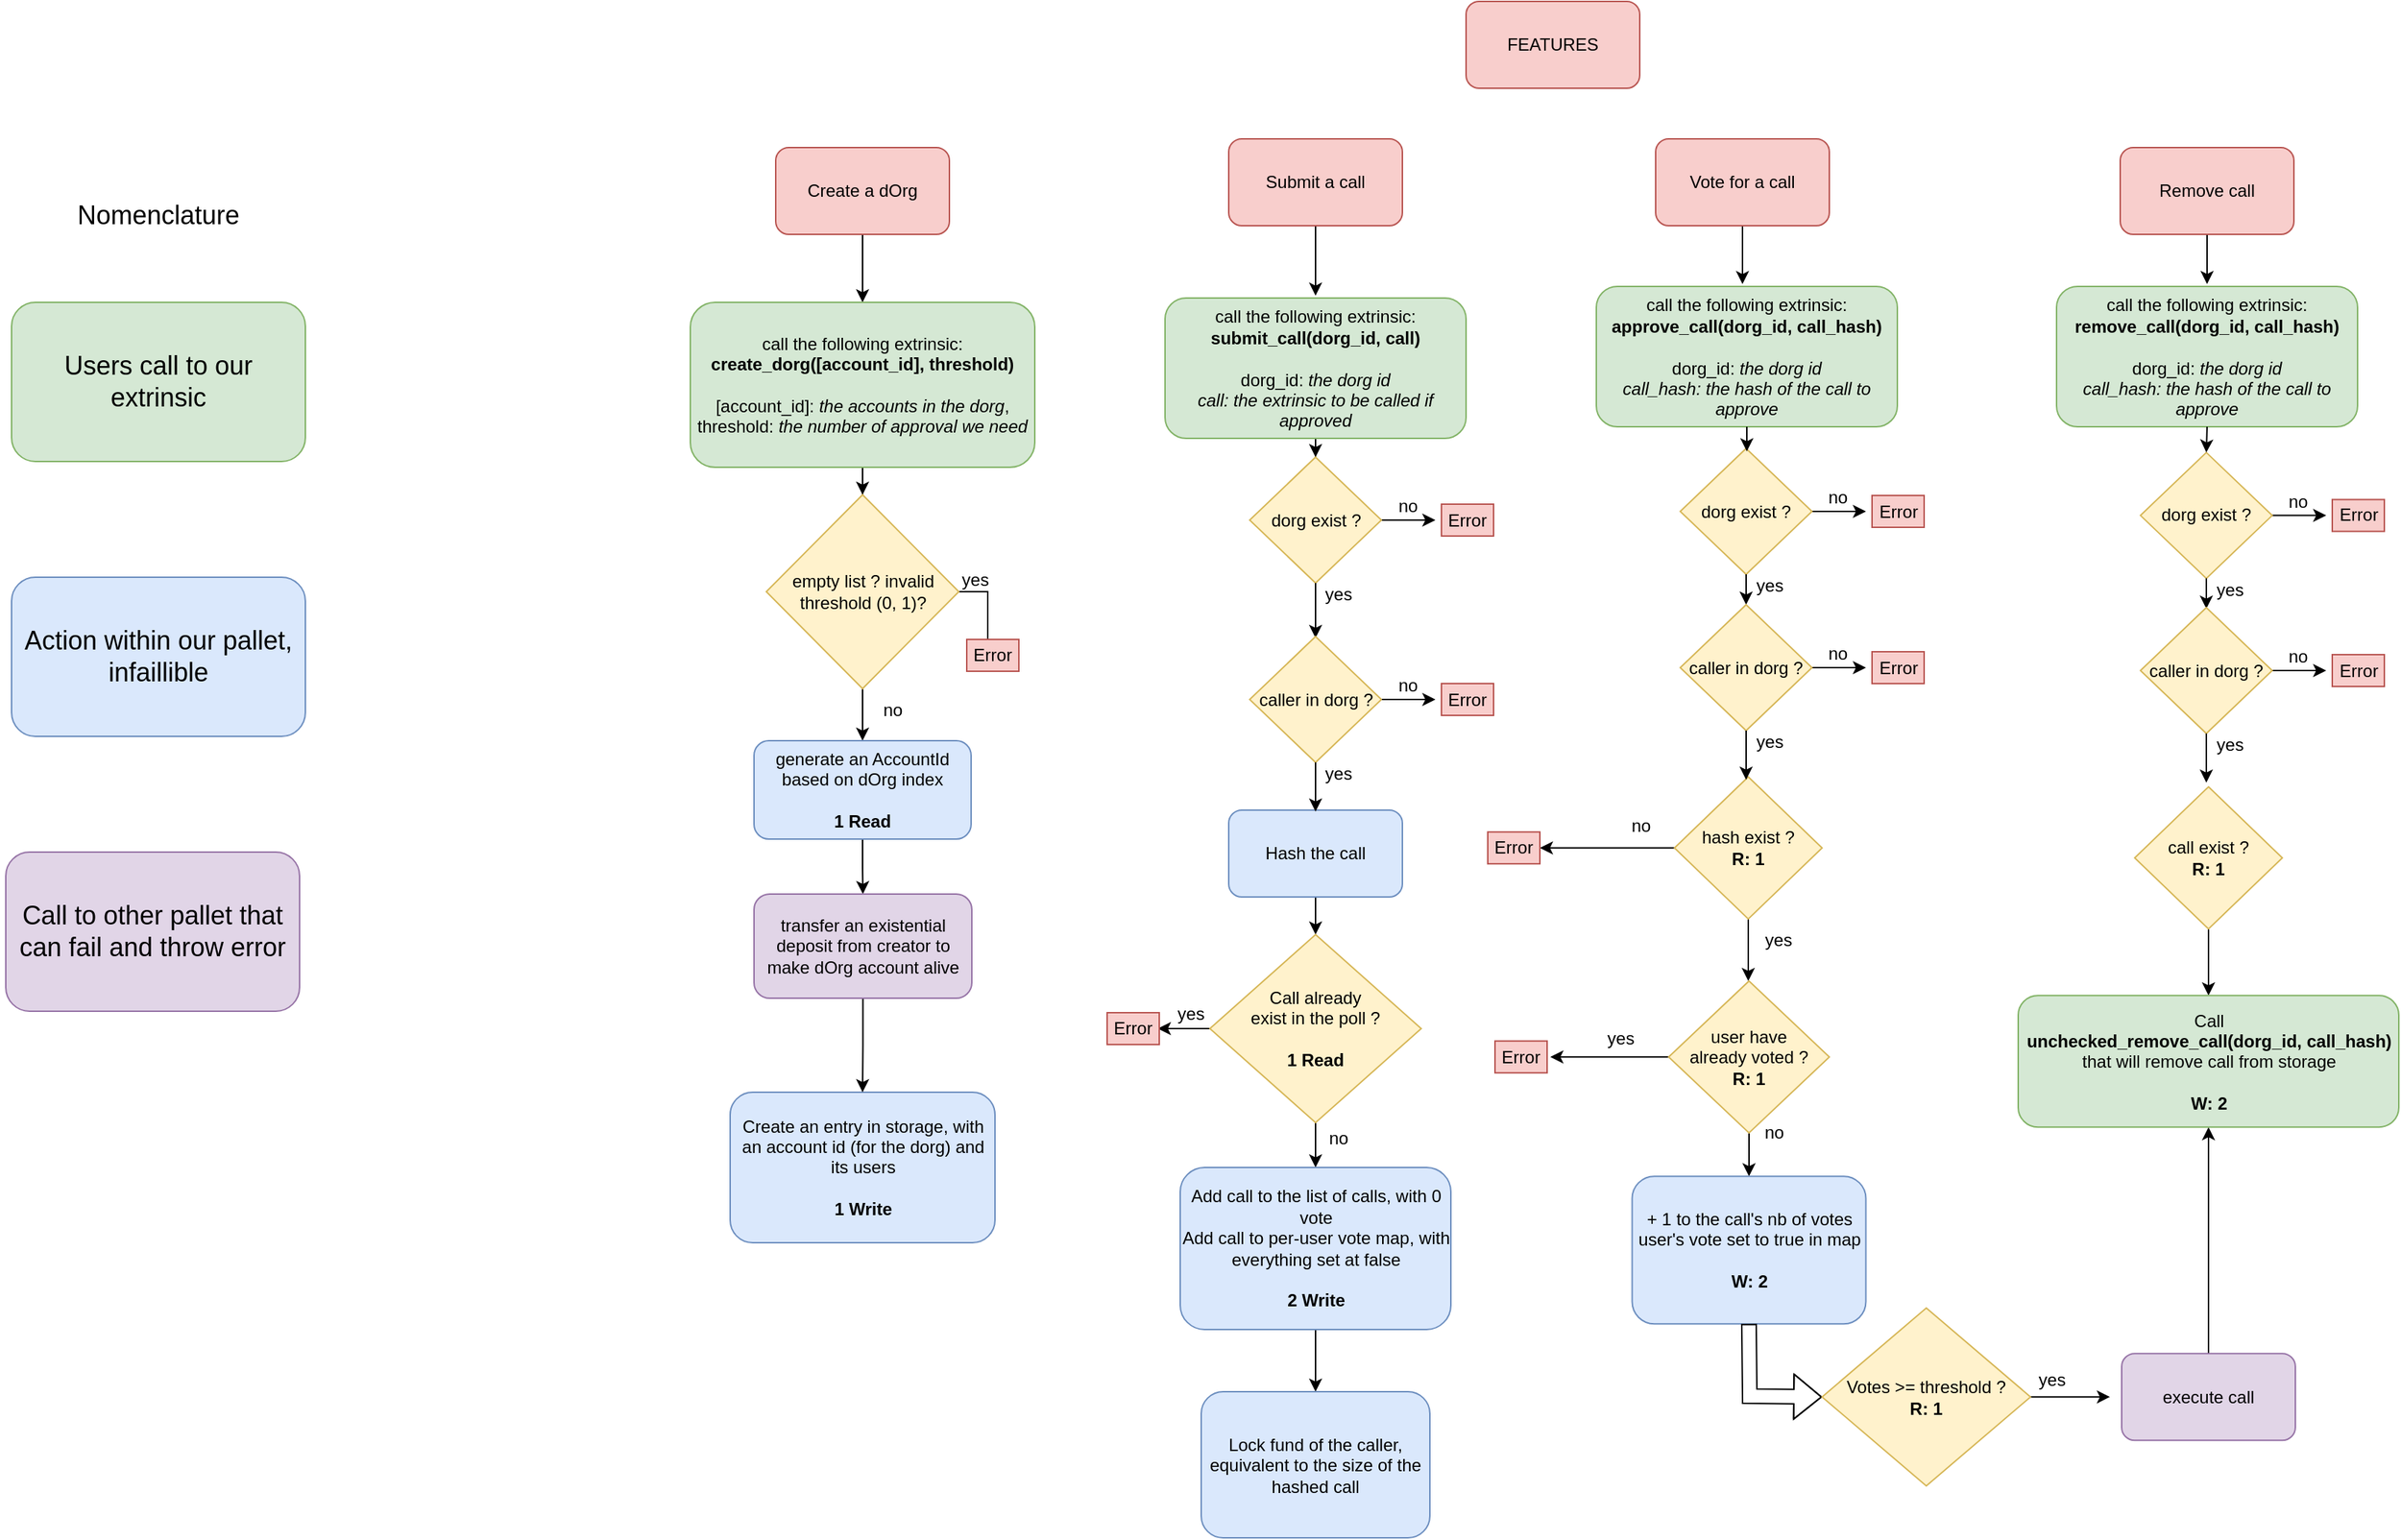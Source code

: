<mxfile version="18.0.3" type="github">
  <diagram id="7CCgDmgDRAk3FX0dmjGh" name="Page-1">
    <mxGraphModel dx="2222" dy="757" grid="0" gridSize="10" guides="1" tooltips="1" connect="1" arrows="1" fold="1" page="0" pageScale="1" pageWidth="4000" pageHeight="4000" math="0" shadow="0">
      <root>
        <mxCell id="0" />
        <mxCell id="1" parent="0" />
        <mxCell id="Rgg8qXYijjIjAc1FM_RE-1" value="FEATURES" style="rounded=1;whiteSpace=wrap;html=1;fillColor=#f8cecc;strokeColor=#b85450;" parent="1" vertex="1">
          <mxGeometry x="572" y="13" width="120" height="60" as="geometry" />
        </mxCell>
        <mxCell id="e0RKrM8yckFqXr-OMky5-4" style="edgeStyle=orthogonalEdgeStyle;rounded=0;orthogonalLoop=1;jettySize=auto;html=1;entryX=0.5;entryY=0;entryDx=0;entryDy=0;fontSize=12;" parent="1" source="Rgg8qXYijjIjAc1FM_RE-2" target="e0RKrM8yckFqXr-OMky5-2" edge="1">
          <mxGeometry relative="1" as="geometry" />
        </mxCell>
        <mxCell id="Rgg8qXYijjIjAc1FM_RE-2" value="Create a dOrg" style="rounded=1;whiteSpace=wrap;html=1;fillColor=#f8cecc;strokeColor=#b85450;" parent="1" vertex="1">
          <mxGeometry x="95" y="114" width="120" height="60" as="geometry" />
        </mxCell>
        <mxCell id="e0RKrM8yckFqXr-OMky5-19" style="edgeStyle=orthogonalEdgeStyle;rounded=0;orthogonalLoop=1;jettySize=auto;html=1;fontSize=12;" parent="1" source="Rgg8qXYijjIjAc1FM_RE-3" edge="1">
          <mxGeometry relative="1" as="geometry">
            <mxPoint x="468" y="216.4" as="targetPoint" />
          </mxGeometry>
        </mxCell>
        <mxCell id="Rgg8qXYijjIjAc1FM_RE-3" value="Submit a call" style="rounded=1;whiteSpace=wrap;html=1;fillColor=#f8cecc;strokeColor=#b85450;" parent="1" vertex="1">
          <mxGeometry x="408" y="108" width="120" height="60" as="geometry" />
        </mxCell>
        <mxCell id="e0RKrM8yckFqXr-OMky5-28" style="edgeStyle=orthogonalEdgeStyle;rounded=0;orthogonalLoop=1;jettySize=auto;html=1;fontSize=12;" parent="1" source="Rgg8qXYijjIjAc1FM_RE-4" edge="1">
          <mxGeometry relative="1" as="geometry">
            <mxPoint x="763" y="208.4" as="targetPoint" />
          </mxGeometry>
        </mxCell>
        <mxCell id="Rgg8qXYijjIjAc1FM_RE-4" value="Vote for a call" style="rounded=1;whiteSpace=wrap;html=1;fillColor=#f8cecc;strokeColor=#b85450;" parent="1" vertex="1">
          <mxGeometry x="703" y="108" width="120" height="60" as="geometry" />
        </mxCell>
        <mxCell id="e0RKrM8yckFqXr-OMky5-60" style="edgeStyle=orthogonalEdgeStyle;rounded=0;orthogonalLoop=1;jettySize=auto;html=1;fontSize=12;" parent="1" source="Rgg8qXYijjIjAc1FM_RE-5" edge="1">
          <mxGeometry relative="1" as="geometry">
            <mxPoint x="1084" y="208.364" as="targetPoint" />
          </mxGeometry>
        </mxCell>
        <mxCell id="Rgg8qXYijjIjAc1FM_RE-5" value="Remove call" style="rounded=1;whiteSpace=wrap;html=1;fillColor=#f8cecc;strokeColor=#b85450;" parent="1" vertex="1">
          <mxGeometry x="1024" y="114" width="120" height="60" as="geometry" />
        </mxCell>
        <mxCell id="e0RKrM8yckFqXr-OMky5-7" style="edgeStyle=orthogonalEdgeStyle;rounded=0;orthogonalLoop=1;jettySize=auto;html=1;fontSize=12;" parent="1" source="e0RKrM8yckFqXr-OMky5-2" target="e0RKrM8yckFqXr-OMky5-6" edge="1">
          <mxGeometry relative="1" as="geometry" />
        </mxCell>
        <mxCell id="e0RKrM8yckFqXr-OMky5-2" value="&lt;div&gt;call the following extrinsic:&lt;br&gt;&lt;b&gt;&lt;/b&gt;&lt;/div&gt;&lt;div&gt;&lt;b&gt;create_dorg([account_id], threshold)&lt;/b&gt;&lt;/div&gt;&lt;div&gt;&lt;br&gt;&lt;/div&gt;&lt;div&gt;[account_id]: &lt;font style=&quot;font-size: 12px;&quot;&gt;&lt;i&gt;the accounts in the dorg&lt;/i&gt;&lt;/font&gt;,&lt;/div&gt;&lt;div&gt;threshold: &lt;font style=&quot;font-size: 9px;&quot;&gt;&lt;i&gt;&lt;font style=&quot;font-size: 12px;&quot;&gt;the number of approval we need &lt;/font&gt;&lt;br&gt;&lt;/i&gt;&lt;/font&gt;&lt;/div&gt;" style="rounded=1;whiteSpace=wrap;html=1;fillColor=#d5e8d4;strokeColor=#82b366;" parent="1" vertex="1">
          <mxGeometry x="36" y="221" width="238" height="114" as="geometry" />
        </mxCell>
        <mxCell id="e0RKrM8yckFqXr-OMky5-5" value="&lt;div&gt;Create an entry in storage, with an account id (for the dorg) and its users&lt;/div&gt;&lt;div&gt;&lt;br&gt;&lt;/div&gt;&lt;b&gt;1 Write&lt;/b&gt;" style="rounded=1;whiteSpace=wrap;html=1;fontSize=12;fillColor=#dae8fc;strokeColor=#6c8ebf;" parent="1" vertex="1">
          <mxGeometry x="63.5" y="767" width="183" height="104" as="geometry" />
        </mxCell>
        <mxCell id="e0RKrM8yckFqXr-OMky5-9" style="edgeStyle=orthogonalEdgeStyle;rounded=0;orthogonalLoop=1;jettySize=auto;html=1;fontSize=12;" parent="1" source="e0RKrM8yckFqXr-OMky5-6" target="e0RKrM8yckFqXr-OMky5-10" edge="1">
          <mxGeometry relative="1" as="geometry">
            <mxPoint x="245.207" y="421.0" as="targetPoint" />
          </mxGeometry>
        </mxCell>
        <mxCell id="pJIHgHE46LKrBKVAture-3" style="edgeStyle=orthogonalEdgeStyle;rounded=0;orthogonalLoop=1;jettySize=auto;html=1;entryX=0.5;entryY=0;entryDx=0;entryDy=0;" parent="1" source="e0RKrM8yckFqXr-OMky5-6" target="pJIHgHE46LKrBKVAture-1" edge="1">
          <mxGeometry relative="1" as="geometry" />
        </mxCell>
        <mxCell id="e0RKrM8yckFqXr-OMky5-6" value="&lt;div&gt;empty list ? invalid threshold (0, 1)?&lt;br&gt;&lt;/div&gt;" style="rhombus;whiteSpace=wrap;html=1;fontSize=12;fillColor=#fff2cc;strokeColor=#d6b656;" parent="1" vertex="1">
          <mxGeometry x="88.5" y="354" width="133" height="134" as="geometry" />
        </mxCell>
        <mxCell id="e0RKrM8yckFqXr-OMky5-10" value="Error" style="rounded=0;whiteSpace=wrap;html=1;fontSize=12;fillColor=#f8cecc;strokeColor=#b85450;" parent="1" vertex="1">
          <mxGeometry x="227" y="454" width="36" height="22" as="geometry" />
        </mxCell>
        <mxCell id="e0RKrM8yckFqXr-OMky5-11" value="no" style="text;html=1;strokeColor=none;fillColor=none;align=center;verticalAlign=middle;whiteSpace=wrap;rounded=0;fontSize=12;" parent="1" vertex="1">
          <mxGeometry x="146" y="488" width="60" height="30" as="geometry" />
        </mxCell>
        <mxCell id="e0RKrM8yckFqXr-OMky5-12" value="yes" style="text;html=1;strokeColor=none;fillColor=none;align=center;verticalAlign=middle;whiteSpace=wrap;rounded=0;fontSize=12;" parent="1" vertex="1">
          <mxGeometry x="203" y="398" width="60" height="30" as="geometry" />
        </mxCell>
        <mxCell id="e0RKrM8yckFqXr-OMky5-65" style="edgeStyle=orthogonalEdgeStyle;rounded=0;orthogonalLoop=1;jettySize=auto;html=1;entryX=0.5;entryY=0;entryDx=0;entryDy=0;fontSize=12;" parent="1" source="e0RKrM8yckFqXr-OMky5-13" target="e0RKrM8yckFqXr-OMky5-61" edge="1">
          <mxGeometry relative="1" as="geometry" />
        </mxCell>
        <mxCell id="e0RKrM8yckFqXr-OMky5-13" value="&lt;div&gt;call the following extrinsic:&lt;/div&gt;&lt;div&gt;&lt;b&gt;submit_call(dorg_id, call)&lt;/b&gt;&lt;br&gt;&lt;/div&gt;&lt;div&gt;&lt;br&gt;&lt;/div&gt;&lt;div&gt;dorg_id: &lt;i&gt;the dorg id&lt;/i&gt;&lt;/div&gt;&lt;div&gt;&lt;i&gt;call: the extrinsic to be called if approved&lt;/i&gt;&lt;br&gt;&lt;/div&gt;" style="rounded=1;whiteSpace=wrap;html=1;fontSize=12;fillColor=#d5e8d4;strokeColor=#82b366;" parent="1" vertex="1">
          <mxGeometry x="364" y="218" width="208" height="97" as="geometry" />
        </mxCell>
        <mxCell id="e0RKrM8yckFqXr-OMky5-21" style="edgeStyle=orthogonalEdgeStyle;rounded=0;orthogonalLoop=1;jettySize=auto;html=1;fontSize=12;" parent="1" source="e0RKrM8yckFqXr-OMky5-17" target="e0RKrM8yckFqXr-OMky5-18" edge="1">
          <mxGeometry relative="1" as="geometry" />
        </mxCell>
        <mxCell id="e0RKrM8yckFqXr-OMky5-17" value="Hash the call" style="rounded=1;whiteSpace=wrap;html=1;fontSize=12;fillColor=#dae8fc;strokeColor=#6c8ebf;" parent="1" vertex="1">
          <mxGeometry x="408" y="572" width="120" height="60" as="geometry" />
        </mxCell>
        <mxCell id="e0RKrM8yckFqXr-OMky5-22" style="edgeStyle=orthogonalEdgeStyle;rounded=0;orthogonalLoop=1;jettySize=auto;html=1;fontSize=12;" parent="1" source="e0RKrM8yckFqXr-OMky5-18" target="e0RKrM8yckFqXr-OMky5-23" edge="1">
          <mxGeometry relative="1" as="geometry">
            <mxPoint x="468" y="828" as="targetPoint" />
          </mxGeometry>
        </mxCell>
        <mxCell id="e0RKrM8yckFqXr-OMky5-25" style="edgeStyle=orthogonalEdgeStyle;rounded=0;orthogonalLoop=1;jettySize=auto;html=1;entryX=1;entryY=0.5;entryDx=0;entryDy=0;fontSize=12;" parent="1" source="e0RKrM8yckFqXr-OMky5-18" edge="1">
          <mxGeometry relative="1" as="geometry">
            <mxPoint x="359" y="723" as="targetPoint" />
          </mxGeometry>
        </mxCell>
        <mxCell id="e0RKrM8yckFqXr-OMky5-18" value="&lt;div&gt;Call already&lt;/div&gt;&lt;div&gt;exist in the poll ?&lt;/div&gt;&lt;div&gt;&lt;br&gt;&lt;/div&gt;&lt;div&gt;&lt;b&gt;1 Read&lt;/b&gt;&lt;br&gt;&lt;/div&gt;" style="rhombus;whiteSpace=wrap;html=1;fontSize=12;fillColor=#fff2cc;strokeColor=#d6b656;" parent="1" vertex="1">
          <mxGeometry x="395" y="658" width="146" height="130" as="geometry" />
        </mxCell>
        <mxCell id="e0RKrM8yckFqXr-OMky5-29" style="edgeStyle=orthogonalEdgeStyle;rounded=0;orthogonalLoop=1;jettySize=auto;html=1;fontSize=12;" parent="1" source="e0RKrM8yckFqXr-OMky5-23" target="e0RKrM8yckFqXr-OMky5-30" edge="1">
          <mxGeometry relative="1" as="geometry">
            <mxPoint x="468" y="924.8" as="targetPoint" />
          </mxGeometry>
        </mxCell>
        <mxCell id="e0RKrM8yckFqXr-OMky5-23" value="&lt;div&gt;Add call to the list of calls, with 0 vote&lt;/div&gt;&lt;div&gt;Add call to per-user vote map, with everything set at false &lt;br&gt;&lt;/div&gt;&lt;div&gt;&lt;br&gt;&lt;/div&gt;&lt;div&gt;&lt;b&gt;2 Write&lt;/b&gt;&lt;br&gt;&lt;/div&gt;" style="rounded=1;whiteSpace=wrap;html=1;fontSize=12;fillColor=#dae8fc;strokeColor=#6c8ebf;" parent="1" vertex="1">
          <mxGeometry x="374.5" y="819" width="187" height="112" as="geometry" />
        </mxCell>
        <mxCell id="e0RKrM8yckFqXr-OMky5-24" value="Error" style="rounded=0;whiteSpace=wrap;html=1;fontSize=12;fillColor=#f8cecc;strokeColor=#b85450;" parent="1" vertex="1">
          <mxGeometry x="324" y="712" width="36" height="22" as="geometry" />
        </mxCell>
        <mxCell id="e0RKrM8yckFqXr-OMky5-26" value="yes" style="text;html=1;strokeColor=none;fillColor=none;align=center;verticalAlign=middle;whiteSpace=wrap;rounded=0;fontSize=12;" parent="1" vertex="1">
          <mxGeometry x="352" y="698" width="60" height="30" as="geometry" />
        </mxCell>
        <mxCell id="e0RKrM8yckFqXr-OMky5-27" value="no" style="text;html=1;strokeColor=none;fillColor=none;align=center;verticalAlign=middle;whiteSpace=wrap;rounded=0;fontSize=12;" parent="1" vertex="1">
          <mxGeometry x="454" y="784" width="60" height="30" as="geometry" />
        </mxCell>
        <mxCell id="e0RKrM8yckFqXr-OMky5-30" value="Lock fund of the caller, equivalent to the size of the hashed call" style="rounded=1;whiteSpace=wrap;html=1;fontSize=12;fillColor=#dae8fc;strokeColor=#6c8ebf;" parent="1" vertex="1">
          <mxGeometry x="389" y="974" width="158" height="101" as="geometry" />
        </mxCell>
        <mxCell id="e0RKrM8yckFqXr-OMky5-31" value="&lt;div&gt;call the following extrinsic:&lt;/div&gt;&lt;div&gt;&lt;b&gt;approve_call(dorg_id, call_hash)&lt;/b&gt;&lt;br&gt;&lt;/div&gt;&lt;div&gt;&lt;br&gt;&lt;/div&gt;&lt;div&gt;dorg_id: &lt;i&gt;the dorg id&lt;/i&gt;&lt;/div&gt;&lt;div&gt;&lt;i&gt;call_hash: the hash of the call to approve&lt;/i&gt;&lt;br&gt;&lt;/div&gt;" style="rounded=1;whiteSpace=wrap;html=1;fontSize=12;fillColor=#d5e8d4;strokeColor=#82b366;" parent="1" vertex="1">
          <mxGeometry x="662" y="210" width="208" height="97" as="geometry" />
        </mxCell>
        <mxCell id="e0RKrM8yckFqXr-OMky5-35" style="edgeStyle=orthogonalEdgeStyle;rounded=0;orthogonalLoop=1;jettySize=auto;html=1;entryX=1;entryY=0.5;entryDx=0;entryDy=0;fontSize=12;" parent="1" source="e0RKrM8yckFqXr-OMky5-33" target="e0RKrM8yckFqXr-OMky5-34" edge="1">
          <mxGeometry relative="1" as="geometry" />
        </mxCell>
        <mxCell id="e0RKrM8yckFqXr-OMky5-38" style="edgeStyle=orthogonalEdgeStyle;rounded=0;orthogonalLoop=1;jettySize=auto;html=1;fontSize=12;" parent="1" source="e0RKrM8yckFqXr-OMky5-33" edge="1">
          <mxGeometry relative="1" as="geometry">
            <mxPoint x="767" y="690.1" as="targetPoint" />
          </mxGeometry>
        </mxCell>
        <mxCell id="e0RKrM8yckFqXr-OMky5-33" value="&lt;div&gt;hash exist ?&lt;/div&gt;&lt;div&gt;&lt;b&gt;R: 1&lt;/b&gt;&lt;br&gt;&lt;/div&gt;" style="rhombus;whiteSpace=wrap;html=1;fontSize=12;fillColor=#fff2cc;strokeColor=#d6b656;" parent="1" vertex="1">
          <mxGeometry x="716" y="549" width="102" height="98.2" as="geometry" />
        </mxCell>
        <mxCell id="e0RKrM8yckFqXr-OMky5-34" value="Error" style="rounded=0;whiteSpace=wrap;html=1;fontSize=12;fillColor=#f8cecc;strokeColor=#b85450;" parent="1" vertex="1">
          <mxGeometry x="587" y="587.1" width="36" height="22" as="geometry" />
        </mxCell>
        <mxCell id="e0RKrM8yckFqXr-OMky5-36" value="no" style="text;html=1;strokeColor=none;fillColor=none;align=center;verticalAlign=middle;whiteSpace=wrap;rounded=0;fontSize=12;" parent="1" vertex="1">
          <mxGeometry x="663" y="568.1" width="60" height="30" as="geometry" />
        </mxCell>
        <mxCell id="e0RKrM8yckFqXr-OMky5-37" value="yes" style="text;html=1;strokeColor=none;fillColor=none;align=center;verticalAlign=middle;whiteSpace=wrap;rounded=0;fontSize=12;" parent="1" vertex="1">
          <mxGeometry x="758" y="647.2" width="60" height="30" as="geometry" />
        </mxCell>
        <mxCell id="e0RKrM8yckFqXr-OMky5-42" style="edgeStyle=orthogonalEdgeStyle;rounded=0;orthogonalLoop=1;jettySize=auto;html=1;fontSize=12;" parent="1" source="e0RKrM8yckFqXr-OMky5-40" edge="1">
          <mxGeometry relative="1" as="geometry">
            <mxPoint x="630.2" y="742.6" as="targetPoint" />
          </mxGeometry>
        </mxCell>
        <mxCell id="e0RKrM8yckFqXr-OMky5-46" style="edgeStyle=orthogonalEdgeStyle;rounded=0;orthogonalLoop=1;jettySize=auto;html=1;entryX=0.5;entryY=0;entryDx=0;entryDy=0;fontSize=12;" parent="1" source="e0RKrM8yckFqXr-OMky5-40" target="e0RKrM8yckFqXr-OMky5-45" edge="1">
          <mxGeometry relative="1" as="geometry" />
        </mxCell>
        <mxCell id="e0RKrM8yckFqXr-OMky5-40" value="&lt;div&gt;user have&lt;/div&gt;&lt;div&gt;already voted ?&lt;/div&gt;&lt;div&gt;&lt;b&gt;R: 1&lt;/b&gt;&lt;br&gt;&lt;/div&gt;" style="rhombus;whiteSpace=wrap;html=1;fontSize=12;fillColor=#fff2cc;strokeColor=#d6b656;" parent="1" vertex="1">
          <mxGeometry x="712" y="690.1" width="111" height="105" as="geometry" />
        </mxCell>
        <mxCell id="e0RKrM8yckFqXr-OMky5-41" value="Error" style="rounded=0;whiteSpace=wrap;html=1;fontSize=12;fillColor=#f8cecc;strokeColor=#b85450;" parent="1" vertex="1">
          <mxGeometry x="592" y="731.6" width="36" height="22" as="geometry" />
        </mxCell>
        <mxCell id="e0RKrM8yckFqXr-OMky5-43" value="no" style="text;html=1;strokeColor=none;fillColor=none;align=center;verticalAlign=middle;whiteSpace=wrap;rounded=0;fontSize=12;" parent="1" vertex="1">
          <mxGeometry x="755" y="780.1" width="60" height="30" as="geometry" />
        </mxCell>
        <mxCell id="e0RKrM8yckFqXr-OMky5-44" value="yes" style="text;html=1;strokeColor=none;fillColor=none;align=center;verticalAlign=middle;whiteSpace=wrap;rounded=0;fontSize=12;" parent="1" vertex="1">
          <mxGeometry x="649" y="715.1" width="60" height="30" as="geometry" />
        </mxCell>
        <mxCell id="e0RKrM8yckFqXr-OMky5-45" value="&lt;div&gt;+ 1 to the call&#39;s nb of votes&lt;/div&gt;&lt;div&gt;user&#39;s vote set to true in map&lt;/div&gt;&lt;div&gt;&lt;b&gt;&lt;br&gt;&lt;/b&gt;&lt;/div&gt;&lt;div&gt;&lt;b&gt;W: 2&lt;/b&gt;&lt;br&gt;&lt;/div&gt;" style="rounded=1;whiteSpace=wrap;html=1;fontSize=12;fillColor=#dae8fc;strokeColor=#6c8ebf;" parent="1" vertex="1">
          <mxGeometry x="686.75" y="825.1" width="161.5" height="102" as="geometry" />
        </mxCell>
        <mxCell id="e0RKrM8yckFqXr-OMky5-47" value="" style="shape=flexArrow;endArrow=classic;html=1;rounded=0;fontSize=12;exitX=0.5;exitY=1;exitDx=0;exitDy=0;entryX=0;entryY=0.5;entryDx=0;entryDy=0;" parent="1" edge="1">
          <mxGeometry width="50" height="50" relative="1" as="geometry">
            <mxPoint x="767.5" y="927.1" as="sourcePoint" />
            <mxPoint x="818" y="977.6" as="targetPoint" />
            <Array as="points">
              <mxPoint x="768" y="977.1" />
            </Array>
          </mxGeometry>
        </mxCell>
        <mxCell id="e0RKrM8yckFqXr-OMky5-88" style="edgeStyle=orthogonalEdgeStyle;rounded=0;orthogonalLoop=1;jettySize=auto;html=1;fontSize=12;" parent="1" source="e0RKrM8yckFqXr-OMky5-49" edge="1">
          <mxGeometry relative="1" as="geometry">
            <mxPoint x="1016.903" y="977.6" as="targetPoint" />
          </mxGeometry>
        </mxCell>
        <mxCell id="e0RKrM8yckFqXr-OMky5-49" value="&lt;div&gt;Votes &amp;gt;= threshold ?&lt;/div&gt;&lt;b&gt;R: 1&lt;/b&gt;" style="rhombus;whiteSpace=wrap;html=1;fontSize=12;fillColor=#fff2cc;strokeColor=#d6b656;" parent="1" vertex="1">
          <mxGeometry x="818" y="916.1" width="144" height="123" as="geometry" />
        </mxCell>
        <mxCell id="e0RKrM8yckFqXr-OMky5-50" value="yes" style="text;html=1;strokeColor=none;fillColor=none;align=center;verticalAlign=middle;whiteSpace=wrap;rounded=0;fontSize=12;" parent="1" vertex="1">
          <mxGeometry x="947" y="951.1" width="60" height="30" as="geometry" />
        </mxCell>
        <mxCell id="e0RKrM8yckFqXr-OMky5-91" style="edgeStyle=orthogonalEdgeStyle;rounded=0;orthogonalLoop=1;jettySize=auto;html=1;fontSize=12;" parent="1" source="e0RKrM8yckFqXr-OMky5-51" target="e0RKrM8yckFqXr-OMky5-58" edge="1">
          <mxGeometry relative="1" as="geometry" />
        </mxCell>
        <mxCell id="e0RKrM8yckFqXr-OMky5-51" value="execute call" style="rounded=1;whiteSpace=wrap;html=1;fontSize=12;fillColor=#e1d5e7;strokeColor=#9673a6;" parent="1" vertex="1">
          <mxGeometry x="1025" y="947.6" width="120" height="60" as="geometry" />
        </mxCell>
        <mxCell id="e0RKrM8yckFqXr-OMky5-59" style="edgeStyle=orthogonalEdgeStyle;rounded=0;orthogonalLoop=1;jettySize=auto;html=1;entryX=0.5;entryY=0;entryDx=0;entryDy=0;fontSize=12;" parent="1" source="e0RKrM8yckFqXr-OMky5-55" target="e0RKrM8yckFqXr-OMky5-58" edge="1">
          <mxGeometry relative="1" as="geometry" />
        </mxCell>
        <mxCell id="e0RKrM8yckFqXr-OMky5-55" value="&lt;div&gt;call exist ?&lt;/div&gt;&lt;div&gt;&lt;b&gt;R: 1&lt;/b&gt;&lt;br&gt;&lt;/div&gt;" style="rhombus;whiteSpace=wrap;html=1;fontSize=12;fillColor=#fff2cc;strokeColor=#d6b656;" parent="1" vertex="1">
          <mxGeometry x="1034" y="555.9" width="102" height="98.2" as="geometry" />
        </mxCell>
        <mxCell id="e0RKrM8yckFqXr-OMky5-56" value="&lt;div&gt;call the following extrinsic:&lt;/div&gt;&lt;div&gt;&lt;b&gt;remove_call(dorg_id, call_hash)&lt;/b&gt;&lt;br&gt;&lt;/div&gt;&lt;div&gt;&lt;br&gt;&lt;/div&gt;&lt;div&gt;dorg_id: &lt;i&gt;the dorg id&lt;/i&gt;&lt;/div&gt;&lt;div&gt;&lt;i&gt;call_hash: the hash of the call to approve&lt;/i&gt;&lt;br&gt;&lt;/div&gt;" style="rounded=1;whiteSpace=wrap;html=1;fontSize=12;fillColor=#d5e8d4;strokeColor=#82b366;" parent="1" vertex="1">
          <mxGeometry x="980" y="210" width="208" height="97" as="geometry" />
        </mxCell>
        <mxCell id="e0RKrM8yckFqXr-OMky5-58" value="&lt;div&gt;Call&lt;/div&gt;&lt;div&gt;&lt;b&gt;unchecked_remove_call(dorg_id, call_hash)&lt;/b&gt;&lt;br&gt;&lt;/div&gt;&lt;div&gt;that will remove call from storage&lt;/div&gt;&lt;div&gt;&lt;br&gt;&lt;/div&gt;&lt;div&gt;&lt;b&gt;W: 2&lt;/b&gt;&lt;br&gt;&lt;/div&gt;" style="rounded=1;whiteSpace=wrap;html=1;fontSize=12;fillColor=#d5e8d4;strokeColor=#82b366;" parent="1" vertex="1">
          <mxGeometry x="953.5" y="700.1" width="263" height="91" as="geometry" />
        </mxCell>
        <mxCell id="e0RKrM8yckFqXr-OMky5-67" style="edgeStyle=orthogonalEdgeStyle;rounded=0;orthogonalLoop=1;jettySize=auto;html=1;fontSize=12;" parent="1" source="e0RKrM8yckFqXr-OMky5-61" edge="1">
          <mxGeometry relative="1" as="geometry">
            <mxPoint x="550.826" y="371.5" as="targetPoint" />
          </mxGeometry>
        </mxCell>
        <mxCell id="e0RKrM8yckFqXr-OMky5-61" value="dorg exist ?" style="rhombus;whiteSpace=wrap;html=1;fontSize=12;fillColor=#fff2cc;strokeColor=#d6b656;" parent="1" vertex="1">
          <mxGeometry x="422.5" y="328" width="91" height="87" as="geometry" />
        </mxCell>
        <mxCell id="e0RKrM8yckFqXr-OMky5-62" value="no" style="text;html=1;strokeColor=none;fillColor=none;align=center;verticalAlign=middle;whiteSpace=wrap;rounded=0;fontSize=12;" parent="1" vertex="1">
          <mxGeometry x="501.5" y="347" width="60" height="30" as="geometry" />
        </mxCell>
        <mxCell id="e0RKrM8yckFqXr-OMky5-63" value="yes" style="text;html=1;strokeColor=none;fillColor=none;align=center;verticalAlign=middle;whiteSpace=wrap;rounded=0;fontSize=12;" parent="1" vertex="1">
          <mxGeometry x="454" y="408" width="60" height="30" as="geometry" />
        </mxCell>
        <mxCell id="e0RKrM8yckFqXr-OMky5-64" value="Error" style="rounded=0;whiteSpace=wrap;html=1;fontSize=12;fillColor=#f8cecc;strokeColor=#b85450;" parent="1" vertex="1">
          <mxGeometry x="555" y="360.5" width="36" height="22" as="geometry" />
        </mxCell>
        <mxCell id="e0RKrM8yckFqXr-OMky5-66" value="" style="endArrow=classic;html=1;rounded=0;fontSize=12;exitX=0.5;exitY=1;exitDx=0;exitDy=0;" parent="1" source="e0RKrM8yckFqXr-OMky5-61" edge="1">
          <mxGeometry width="50" height="50" relative="1" as="geometry">
            <mxPoint x="737" y="506" as="sourcePoint" />
            <mxPoint x="468" y="453" as="targetPoint" />
          </mxGeometry>
        </mxCell>
        <mxCell id="e0RKrM8yckFqXr-OMky5-68" style="edgeStyle=orthogonalEdgeStyle;rounded=0;orthogonalLoop=1;jettySize=auto;html=1;fontSize=12;" parent="1" source="e0RKrM8yckFqXr-OMky5-69" edge="1">
          <mxGeometry relative="1" as="geometry">
            <mxPoint x="848.326" y="365.5" as="targetPoint" />
          </mxGeometry>
        </mxCell>
        <mxCell id="e0RKrM8yckFqXr-OMky5-69" value="dorg exist ?" style="rhombus;whiteSpace=wrap;html=1;fontSize=12;fillColor=#fff2cc;strokeColor=#d6b656;" parent="1" vertex="1">
          <mxGeometry x="720" y="322" width="91" height="87" as="geometry" />
        </mxCell>
        <mxCell id="e0RKrM8yckFqXr-OMky5-70" value="no" style="text;html=1;strokeColor=none;fillColor=none;align=center;verticalAlign=middle;whiteSpace=wrap;rounded=0;fontSize=12;" parent="1" vertex="1">
          <mxGeometry x="799" y="341" width="60" height="30" as="geometry" />
        </mxCell>
        <mxCell id="e0RKrM8yckFqXr-OMky5-71" value="yes" style="text;html=1;strokeColor=none;fillColor=none;align=center;verticalAlign=middle;whiteSpace=wrap;rounded=0;fontSize=12;" parent="1" vertex="1">
          <mxGeometry x="751.5" y="402" width="60" height="30" as="geometry" />
        </mxCell>
        <mxCell id="e0RKrM8yckFqXr-OMky5-72" value="Error" style="rounded=0;whiteSpace=wrap;html=1;fontSize=12;fillColor=#f8cecc;strokeColor=#b85450;" parent="1" vertex="1">
          <mxGeometry x="852.5" y="354.5" width="36" height="22" as="geometry" />
        </mxCell>
        <mxCell id="e0RKrM8yckFqXr-OMky5-73" value="" style="endArrow=classic;html=1;rounded=0;fontSize=12;exitX=0.5;exitY=1;exitDx=0;exitDy=0;entryX=0.5;entryY=0;entryDx=0;entryDy=0;" parent="1" source="e0RKrM8yckFqXr-OMky5-69" edge="1">
          <mxGeometry width="50" height="50" relative="1" as="geometry">
            <mxPoint x="1034.5" y="500" as="sourcePoint" />
            <mxPoint x="765.5" y="430" as="targetPoint" />
          </mxGeometry>
        </mxCell>
        <mxCell id="e0RKrM8yckFqXr-OMky5-80" style="edgeStyle=orthogonalEdgeStyle;rounded=0;orthogonalLoop=1;jettySize=auto;html=1;fontSize=12;" parent="1" source="e0RKrM8yckFqXr-OMky5-81" edge="1">
          <mxGeometry relative="1" as="geometry">
            <mxPoint x="1166.326" y="368.3" as="targetPoint" />
          </mxGeometry>
        </mxCell>
        <mxCell id="e0RKrM8yckFqXr-OMky5-81" value="dorg exist ?" style="rhombus;whiteSpace=wrap;html=1;fontSize=12;fillColor=#fff2cc;strokeColor=#d6b656;" parent="1" vertex="1">
          <mxGeometry x="1038" y="324.8" width="91" height="87" as="geometry" />
        </mxCell>
        <mxCell id="e0RKrM8yckFqXr-OMky5-82" value="no" style="text;html=1;strokeColor=none;fillColor=none;align=center;verticalAlign=middle;whiteSpace=wrap;rounded=0;fontSize=12;" parent="1" vertex="1">
          <mxGeometry x="1117" y="343.8" width="60" height="30" as="geometry" />
        </mxCell>
        <mxCell id="e0RKrM8yckFqXr-OMky5-83" value="yes" style="text;html=1;strokeColor=none;fillColor=none;align=center;verticalAlign=middle;whiteSpace=wrap;rounded=0;fontSize=12;" parent="1" vertex="1">
          <mxGeometry x="1069.5" y="404.8" width="60" height="30" as="geometry" />
        </mxCell>
        <mxCell id="e0RKrM8yckFqXr-OMky5-84" value="Error" style="rounded=0;whiteSpace=wrap;html=1;fontSize=12;fillColor=#f8cecc;strokeColor=#b85450;" parent="1" vertex="1">
          <mxGeometry x="1170.5" y="357.3" width="36" height="22" as="geometry" />
        </mxCell>
        <mxCell id="e0RKrM8yckFqXr-OMky5-85" value="" style="endArrow=classic;html=1;rounded=0;fontSize=12;exitX=0.5;exitY=1;exitDx=0;exitDy=0;entryX=0.5;entryY=0;entryDx=0;entryDy=0;" parent="1" source="e0RKrM8yckFqXr-OMky5-81" edge="1">
          <mxGeometry width="50" height="50" relative="1" as="geometry">
            <mxPoint x="1352.5" y="502.8" as="sourcePoint" />
            <mxPoint x="1083.5" y="432.8" as="targetPoint" />
          </mxGeometry>
        </mxCell>
        <mxCell id="e0RKrM8yckFqXr-OMky5-86" value="" style="endArrow=classic;html=1;rounded=0;fontSize=12;exitX=0.5;exitY=1;exitDx=0;exitDy=0;entryX=0.5;entryY=0;entryDx=0;entryDy=0;" parent="1" source="e0RKrM8yckFqXr-OMky5-56" target="e0RKrM8yckFqXr-OMky5-81" edge="1">
          <mxGeometry width="50" height="50" relative="1" as="geometry">
            <mxPoint x="737" y="506" as="sourcePoint" />
            <mxPoint x="787" y="456" as="targetPoint" />
          </mxGeometry>
        </mxCell>
        <mxCell id="e0RKrM8yckFqXr-OMky5-87" value="" style="endArrow=classic;html=1;rounded=0;fontSize=12;exitX=0.5;exitY=1;exitDx=0;exitDy=0;" parent="1" source="e0RKrM8yckFqXr-OMky5-31" edge="1">
          <mxGeometry width="50" height="50" relative="1" as="geometry">
            <mxPoint x="737" y="506" as="sourcePoint" />
            <mxPoint x="766" y="324" as="targetPoint" />
          </mxGeometry>
        </mxCell>
        <mxCell id="pJIHgHE46LKrBKVAture-4" style="edgeStyle=orthogonalEdgeStyle;rounded=0;orthogonalLoop=1;jettySize=auto;html=1;entryX=0.5;entryY=0;entryDx=0;entryDy=0;" parent="1" source="pJIHgHE46LKrBKVAture-1" target="pJIHgHE46LKrBKVAture-2" edge="1">
          <mxGeometry relative="1" as="geometry" />
        </mxCell>
        <mxCell id="pJIHgHE46LKrBKVAture-1" value="&lt;div&gt;generate an AccountId based on dOrg index&lt;/div&gt;&lt;div&gt;&lt;b&gt;&lt;br&gt;1 Read&lt;/b&gt;&lt;br&gt;&lt;/div&gt;" style="rounded=1;whiteSpace=wrap;html=1;fillColor=#dae8fc;strokeColor=#6c8ebf;" parent="1" vertex="1">
          <mxGeometry x="80" y="524" width="150" height="68" as="geometry" />
        </mxCell>
        <mxCell id="pJIHgHE46LKrBKVAture-5" style="edgeStyle=orthogonalEdgeStyle;rounded=0;orthogonalLoop=1;jettySize=auto;html=1;" parent="1" source="pJIHgHE46LKrBKVAture-2" target="e0RKrM8yckFqXr-OMky5-5" edge="1">
          <mxGeometry relative="1" as="geometry" />
        </mxCell>
        <mxCell id="pJIHgHE46LKrBKVAture-2" value="transfer an existential deposit from creator to make dOrg account alive " style="rounded=1;whiteSpace=wrap;html=1;fillColor=#e1d5e7;strokeColor=#9673a6;" parent="1" vertex="1">
          <mxGeometry x="80" y="630" width="150.5" height="72" as="geometry" />
        </mxCell>
        <mxCell id="pJIHgHE46LKrBKVAture-6" value="&lt;div&gt;&lt;font style=&quot;font-size: 18px;&quot;&gt;Users call to our&lt;/font&gt;&lt;/div&gt;&lt;div&gt;&lt;font style=&quot;font-size: 18px;&quot;&gt;extrinsic&lt;/font&gt;&lt;/div&gt;" style="rounded=1;whiteSpace=wrap;html=1;fillColor=#d5e8d4;strokeColor=#82b366;" parent="1" vertex="1">
          <mxGeometry x="-433" y="221" width="203" height="110" as="geometry" />
        </mxCell>
        <mxCell id="pJIHgHE46LKrBKVAture-8" value="&lt;div&gt;&lt;font style=&quot;font-size: 18px;&quot;&gt;Action within our pallet,&lt;/font&gt;&lt;/div&gt;&lt;div&gt;&lt;font style=&quot;font-size: 18px;&quot;&gt;infaillible&lt;br&gt;&lt;/font&gt;&lt;/div&gt;" style="rounded=1;whiteSpace=wrap;html=1;fillColor=#dae8fc;strokeColor=#6c8ebf;" parent="1" vertex="1">
          <mxGeometry x="-433" y="411" width="203" height="110" as="geometry" />
        </mxCell>
        <mxCell id="pJIHgHE46LKrBKVAture-9" value="&lt;font style=&quot;font-size: 18px;&quot;&gt;Call to other pallet that can fail and throw error&lt;br&gt;&lt;/font&gt;" style="rounded=1;whiteSpace=wrap;html=1;fillColor=#e1d5e7;strokeColor=#9673a6;" parent="1" vertex="1">
          <mxGeometry x="-437" y="601" width="203" height="110" as="geometry" />
        </mxCell>
        <mxCell id="pJIHgHE46LKrBKVAture-10" value="Nomenclature" style="text;html=1;strokeColor=none;fillColor=none;align=center;verticalAlign=middle;whiteSpace=wrap;rounded=0;fontSize=18;" parent="1" vertex="1">
          <mxGeometry x="-441" y="119" width="219" height="83" as="geometry" />
        </mxCell>
        <mxCell id="WldWs12m6fGOXda9JFug-1" style="edgeStyle=orthogonalEdgeStyle;rounded=0;orthogonalLoop=1;jettySize=auto;html=1;fontSize=12;" edge="1" parent="1" source="WldWs12m6fGOXda9JFug-2">
          <mxGeometry relative="1" as="geometry">
            <mxPoint x="550.826" y="495.5" as="targetPoint" />
          </mxGeometry>
        </mxCell>
        <mxCell id="WldWs12m6fGOXda9JFug-2" value="caller in dorg ?" style="rhombus;whiteSpace=wrap;html=1;fontSize=12;fillColor=#fff2cc;strokeColor=#d6b656;" vertex="1" parent="1">
          <mxGeometry x="422.5" y="452" width="91" height="87" as="geometry" />
        </mxCell>
        <mxCell id="WldWs12m6fGOXda9JFug-3" value="no" style="text;html=1;strokeColor=none;fillColor=none;align=center;verticalAlign=middle;whiteSpace=wrap;rounded=0;fontSize=12;" vertex="1" parent="1">
          <mxGeometry x="501.5" y="471" width="60" height="30" as="geometry" />
        </mxCell>
        <mxCell id="WldWs12m6fGOXda9JFug-4" value="yes" style="text;html=1;strokeColor=none;fillColor=none;align=center;verticalAlign=middle;whiteSpace=wrap;rounded=0;fontSize=12;" vertex="1" parent="1">
          <mxGeometry x="454" y="532" width="60" height="30" as="geometry" />
        </mxCell>
        <mxCell id="WldWs12m6fGOXda9JFug-5" value="Error" style="rounded=0;whiteSpace=wrap;html=1;fontSize=12;fillColor=#f8cecc;strokeColor=#b85450;" vertex="1" parent="1">
          <mxGeometry x="555" y="484.5" width="36" height="22" as="geometry" />
        </mxCell>
        <mxCell id="WldWs12m6fGOXda9JFug-6" value="" style="endArrow=classic;html=1;rounded=0;fontSize=12;exitX=0.5;exitY=1;exitDx=0;exitDy=0;" edge="1" parent="1" source="WldWs12m6fGOXda9JFug-2">
          <mxGeometry width="50" height="50" relative="1" as="geometry">
            <mxPoint x="737" y="630" as="sourcePoint" />
            <mxPoint x="468" y="573" as="targetPoint" />
          </mxGeometry>
        </mxCell>
        <mxCell id="WldWs12m6fGOXda9JFug-8" style="edgeStyle=orthogonalEdgeStyle;rounded=0;orthogonalLoop=1;jettySize=auto;html=1;fontSize=12;" edge="1" parent="1" source="WldWs12m6fGOXda9JFug-9">
          <mxGeometry relative="1" as="geometry">
            <mxPoint x="848.326" y="473.5" as="targetPoint" />
          </mxGeometry>
        </mxCell>
        <mxCell id="WldWs12m6fGOXda9JFug-9" value="caller in dorg ?" style="rhombus;whiteSpace=wrap;html=1;fontSize=12;fillColor=#fff2cc;strokeColor=#d6b656;" vertex="1" parent="1">
          <mxGeometry x="720" y="430" width="91" height="87" as="geometry" />
        </mxCell>
        <mxCell id="WldWs12m6fGOXda9JFug-10" value="no" style="text;html=1;strokeColor=none;fillColor=none;align=center;verticalAlign=middle;whiteSpace=wrap;rounded=0;fontSize=12;" vertex="1" parent="1">
          <mxGeometry x="799" y="449" width="60" height="30" as="geometry" />
        </mxCell>
        <mxCell id="WldWs12m6fGOXda9JFug-11" value="yes" style="text;html=1;strokeColor=none;fillColor=none;align=center;verticalAlign=middle;whiteSpace=wrap;rounded=0;fontSize=12;" vertex="1" parent="1">
          <mxGeometry x="751.5" y="510" width="60" height="30" as="geometry" />
        </mxCell>
        <mxCell id="WldWs12m6fGOXda9JFug-12" value="Error" style="rounded=0;whiteSpace=wrap;html=1;fontSize=12;fillColor=#f8cecc;strokeColor=#b85450;" vertex="1" parent="1">
          <mxGeometry x="852.5" y="462.5" width="36" height="22" as="geometry" />
        </mxCell>
        <mxCell id="WldWs12m6fGOXda9JFug-13" value="" style="endArrow=classic;html=1;rounded=0;fontSize=12;exitX=0.5;exitY=1;exitDx=0;exitDy=0;" edge="1" parent="1" source="WldWs12m6fGOXda9JFug-9">
          <mxGeometry width="50" height="50" relative="1" as="geometry">
            <mxPoint x="1034.5" y="608" as="sourcePoint" />
            <mxPoint x="765.5" y="551" as="targetPoint" />
          </mxGeometry>
        </mxCell>
        <mxCell id="WldWs12m6fGOXda9JFug-14" style="edgeStyle=orthogonalEdgeStyle;rounded=0;orthogonalLoop=1;jettySize=auto;html=1;fontSize=12;" edge="1" parent="1" source="WldWs12m6fGOXda9JFug-15">
          <mxGeometry relative="1" as="geometry">
            <mxPoint x="1166.326" y="475.5" as="targetPoint" />
          </mxGeometry>
        </mxCell>
        <mxCell id="WldWs12m6fGOXda9JFug-15" value="caller in dorg ?" style="rhombus;whiteSpace=wrap;html=1;fontSize=12;fillColor=#fff2cc;strokeColor=#d6b656;" vertex="1" parent="1">
          <mxGeometry x="1038" y="432" width="91" height="87" as="geometry" />
        </mxCell>
        <mxCell id="WldWs12m6fGOXda9JFug-16" value="no" style="text;html=1;strokeColor=none;fillColor=none;align=center;verticalAlign=middle;whiteSpace=wrap;rounded=0;fontSize=12;" vertex="1" parent="1">
          <mxGeometry x="1117" y="451" width="60" height="30" as="geometry" />
        </mxCell>
        <mxCell id="WldWs12m6fGOXda9JFug-17" value="yes" style="text;html=1;strokeColor=none;fillColor=none;align=center;verticalAlign=middle;whiteSpace=wrap;rounded=0;fontSize=12;" vertex="1" parent="1">
          <mxGeometry x="1069.5" y="512" width="60" height="30" as="geometry" />
        </mxCell>
        <mxCell id="WldWs12m6fGOXda9JFug-18" value="Error" style="rounded=0;whiteSpace=wrap;html=1;fontSize=12;fillColor=#f8cecc;strokeColor=#b85450;" vertex="1" parent="1">
          <mxGeometry x="1170.5" y="464.5" width="36" height="22" as="geometry" />
        </mxCell>
        <mxCell id="WldWs12m6fGOXda9JFug-19" value="" style="endArrow=classic;html=1;rounded=0;fontSize=12;exitX=0.5;exitY=1;exitDx=0;exitDy=0;" edge="1" parent="1" source="WldWs12m6fGOXda9JFug-15">
          <mxGeometry width="50" height="50" relative="1" as="geometry">
            <mxPoint x="1352.5" y="610" as="sourcePoint" />
            <mxPoint x="1083.5" y="553" as="targetPoint" />
          </mxGeometry>
        </mxCell>
      </root>
    </mxGraphModel>
  </diagram>
</mxfile>
